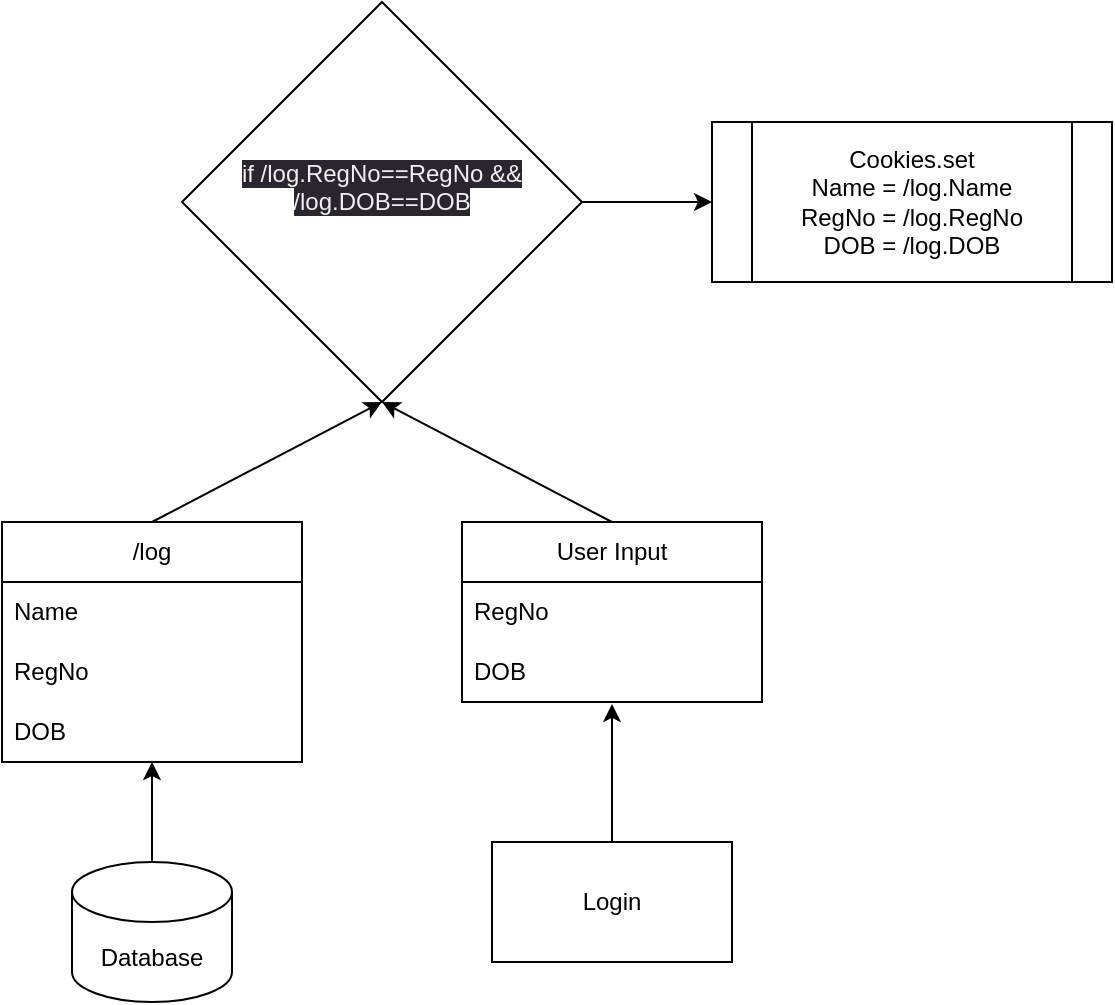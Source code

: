 <mxfile>
    <diagram id="r1WVC15bQG5WyTuvwu7m" name="Page-1">
        <mxGraphModel dx="1130" dy="558" grid="1" gridSize="10" guides="1" tooltips="1" connect="1" arrows="1" fold="1" page="1" pageScale="1" pageWidth="850" pageHeight="1100" math="0" shadow="0">
            <root>
                <mxCell id="0"/>
                <mxCell id="1" parent="0"/>
                <mxCell id="2" value="Database" style="shape=cylinder3;whiteSpace=wrap;html=1;boundedLbl=1;backgroundOutline=1;size=15;" vertex="1" parent="1">
                    <mxGeometry x="270" y="780" width="80" height="70" as="geometry"/>
                </mxCell>
                <mxCell id="5" value="" style="endArrow=classic;html=1;exitX=0.5;exitY=0;exitDx=0;exitDy=0;exitPerimeter=0;entryX=0.5;entryY=1;entryDx=0;entryDy=0;entryPerimeter=0;" edge="1" parent="1" source="2" target="9">
                    <mxGeometry width="50" height="50" relative="1" as="geometry">
                        <mxPoint x="445" y="710" as="sourcePoint"/>
                        <mxPoint x="445" y="660" as="targetPoint"/>
                    </mxGeometry>
                </mxCell>
                <mxCell id="6" value="/log" style="swimlane;fontStyle=0;childLayout=stackLayout;horizontal=1;startSize=30;horizontalStack=0;resizeParent=1;resizeParentMax=0;resizeLast=0;collapsible=1;marginBottom=0;whiteSpace=wrap;html=1;" vertex="1" parent="1">
                    <mxGeometry x="235" y="610" width="150" height="120" as="geometry"/>
                </mxCell>
                <mxCell id="7" value="Name" style="text;strokeColor=none;fillColor=none;align=left;verticalAlign=middle;spacingLeft=4;spacingRight=4;overflow=hidden;points=[[0,0.5],[1,0.5]];portConstraint=eastwest;rotatable=0;whiteSpace=wrap;html=1;" vertex="1" parent="6">
                    <mxGeometry y="30" width="150" height="30" as="geometry"/>
                </mxCell>
                <mxCell id="8" value="RegNo" style="text;strokeColor=none;fillColor=none;align=left;verticalAlign=middle;spacingLeft=4;spacingRight=4;overflow=hidden;points=[[0,0.5],[1,0.5]];portConstraint=eastwest;rotatable=0;whiteSpace=wrap;html=1;" vertex="1" parent="6">
                    <mxGeometry y="60" width="150" height="30" as="geometry"/>
                </mxCell>
                <mxCell id="9" value="DOB" style="text;strokeColor=none;fillColor=none;align=left;verticalAlign=middle;spacingLeft=4;spacingRight=4;overflow=hidden;points=[[0,0.5],[1,0.5]];portConstraint=eastwest;rotatable=0;whiteSpace=wrap;html=1;" vertex="1" parent="6">
                    <mxGeometry y="90" width="150" height="30" as="geometry"/>
                </mxCell>
                <mxCell id="12" value="Login" style="rounded=0;whiteSpace=wrap;html=1;" vertex="1" parent="1">
                    <mxGeometry x="480" y="770" width="120" height="60" as="geometry"/>
                </mxCell>
                <mxCell id="13" value="User Input" style="swimlane;fontStyle=0;childLayout=stackLayout;horizontal=1;startSize=30;horizontalStack=0;resizeParent=1;resizeParentMax=0;resizeLast=0;collapsible=1;marginBottom=0;whiteSpace=wrap;html=1;" vertex="1" parent="1">
                    <mxGeometry x="465" y="610" width="150" height="90" as="geometry"/>
                </mxCell>
                <mxCell id="15" value="RegNo" style="text;strokeColor=none;fillColor=none;align=left;verticalAlign=middle;spacingLeft=4;spacingRight=4;overflow=hidden;points=[[0,0.5],[1,0.5]];portConstraint=eastwest;rotatable=0;whiteSpace=wrap;html=1;" vertex="1" parent="13">
                    <mxGeometry y="30" width="150" height="30" as="geometry"/>
                </mxCell>
                <mxCell id="16" value="DOB" style="text;strokeColor=none;fillColor=none;align=left;verticalAlign=middle;spacingLeft=4;spacingRight=4;overflow=hidden;points=[[0,0.5],[1,0.5]];portConstraint=eastwest;rotatable=0;whiteSpace=wrap;html=1;" vertex="1" parent="13">
                    <mxGeometry y="60" width="150" height="30" as="geometry"/>
                </mxCell>
                <mxCell id="17" value="" style="endArrow=classic;html=1;entryX=0.5;entryY=1;entryDx=0;entryDy=0;exitX=0.5;exitY=0;exitDx=0;exitDy=0;" edge="1" parent="1" source="13" target="24">
                    <mxGeometry width="50" height="50" relative="1" as="geometry">
                        <mxPoint x="555" y="690" as="sourcePoint"/>
                        <mxPoint x="695" y="480" as="targetPoint"/>
                    </mxGeometry>
                </mxCell>
                <mxCell id="19" value="" style="endArrow=classic;html=1;exitX=0.5;exitY=0;exitDx=0;exitDy=0;entryX=0.5;entryY=1;entryDx=0;entryDy=0;" edge="1" parent="1" source="6" target="24">
                    <mxGeometry width="50" height="50" relative="1" as="geometry">
                        <mxPoint x="415" y="640" as="sourcePoint"/>
                        <mxPoint x="695" y="480" as="targetPoint"/>
                    </mxGeometry>
                </mxCell>
                <mxCell id="20" value="" style="endArrow=classic;html=1;exitX=0.5;exitY=0;exitDx=0;exitDy=0;entryX=0.5;entryY=1.033;entryDx=0;entryDy=0;entryPerimeter=0;" edge="1" parent="1" source="12" target="16">
                    <mxGeometry width="50" height="50" relative="1" as="geometry">
                        <mxPoint x="415" y="640" as="sourcePoint"/>
                        <mxPoint x="465" y="590" as="targetPoint"/>
                    </mxGeometry>
                </mxCell>
                <mxCell id="24" value="&#10;&lt;span style=&quot;color: rgb(240, 240, 240); font-family: Helvetica; font-size: 12px; font-style: normal; font-variant-ligatures: normal; font-variant-caps: normal; font-weight: 400; letter-spacing: normal; orphans: 2; text-align: center; text-indent: 0px; text-transform: none; widows: 2; word-spacing: 0px; -webkit-text-stroke-width: 0px; background-color: rgb(42, 37, 47); text-decoration-thickness: initial; text-decoration-style: initial; text-decoration-color: initial; float: none; display: inline !important;&quot;&gt;if /log.RegNo==RegNo &amp;amp;&amp;amp; /log.DOB==DOB&lt;/span&gt;&#10;&#10;" style="rhombus;whiteSpace=wrap;html=1;" vertex="1" parent="1">
                    <mxGeometry x="325" y="350" width="200" height="200" as="geometry"/>
                </mxCell>
                <mxCell id="25" value="Cookies.set &lt;br&gt;Name = /log.Name&lt;br&gt;RegNo = /log.RegNo&lt;br&gt;DOB = /log.DOB" style="shape=process;whiteSpace=wrap;html=1;backgroundOutline=1;" vertex="1" parent="1">
                    <mxGeometry x="590" y="410" width="200" height="80" as="geometry"/>
                </mxCell>
                <mxCell id="26" value="" style="endArrow=classic;html=1;exitX=1;exitY=0.5;exitDx=0;exitDy=0;entryX=0;entryY=0.5;entryDx=0;entryDy=0;" edge="1" parent="1" source="24" target="25">
                    <mxGeometry width="50" height="50" relative="1" as="geometry">
                        <mxPoint x="740" y="470" as="sourcePoint"/>
                        <mxPoint x="790" y="420" as="targetPoint"/>
                    </mxGeometry>
                </mxCell>
            </root>
        </mxGraphModel>
    </diagram>
</mxfile>
